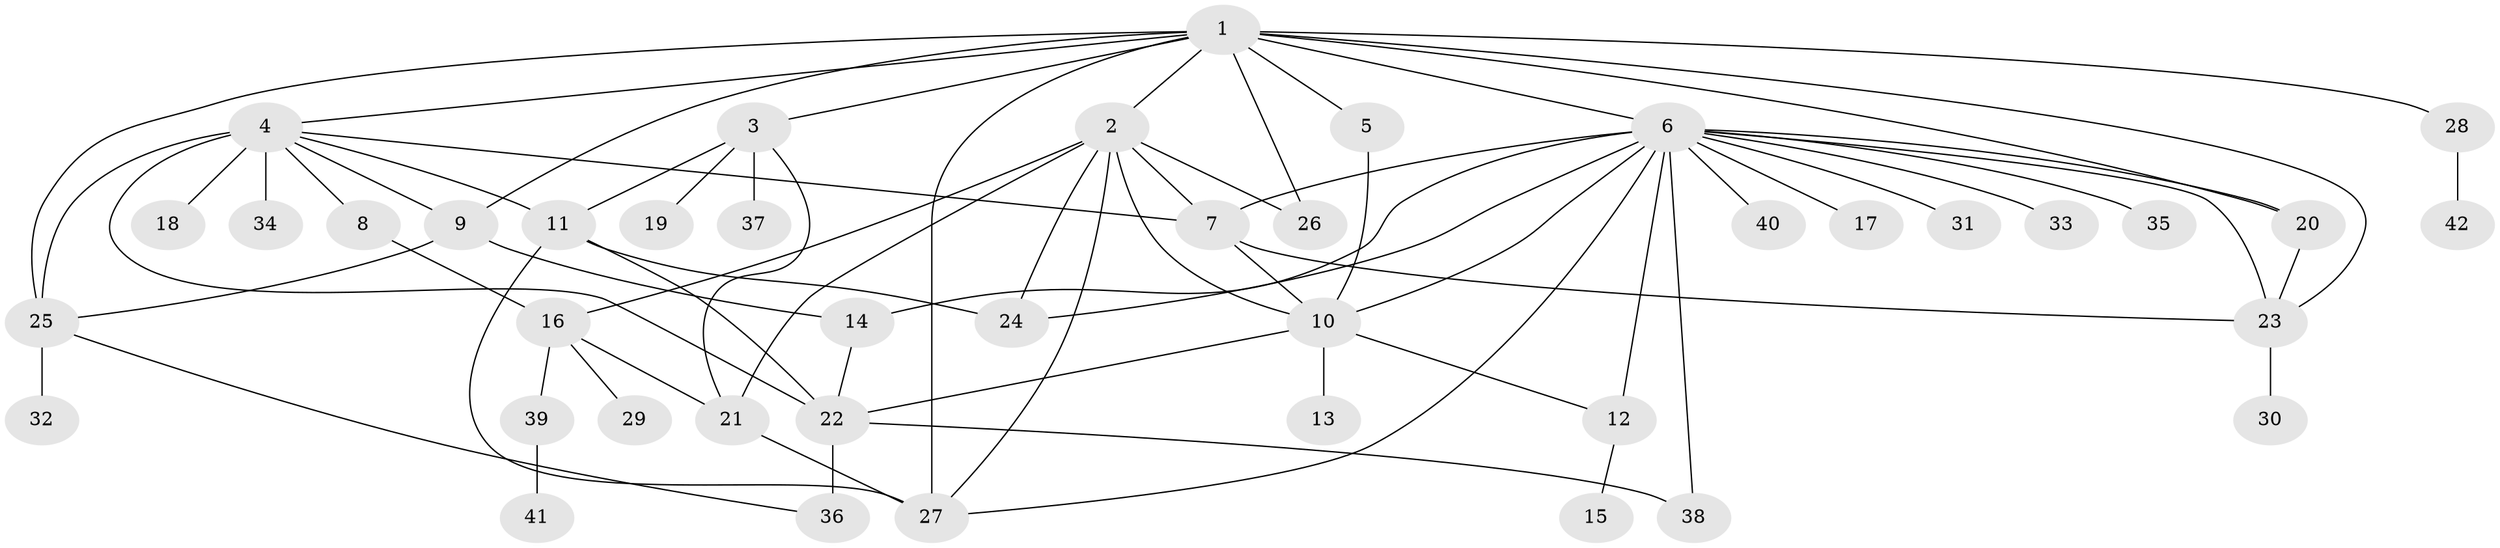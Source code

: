 // original degree distribution, {15: 0.011904761904761904, 9: 0.03571428571428571, 5: 0.023809523809523808, 13: 0.011904761904761904, 3: 0.11904761904761904, 18: 0.011904761904761904, 6: 0.023809523809523808, 2: 0.2261904761904762, 4: 0.07142857142857142, 7: 0.023809523809523808, 1: 0.44047619047619047}
// Generated by graph-tools (version 1.1) at 2025/50/03/04/25 22:50:34]
// undirected, 42 vertices, 71 edges
graph export_dot {
  node [color=gray90,style=filled];
  1;
  2;
  3;
  4;
  5;
  6;
  7;
  8;
  9;
  10;
  11;
  12;
  13;
  14;
  15;
  16;
  17;
  18;
  19;
  20;
  21;
  22;
  23;
  24;
  25;
  26;
  27;
  28;
  29;
  30;
  31;
  32;
  33;
  34;
  35;
  36;
  37;
  38;
  39;
  40;
  41;
  42;
  1 -- 2 [weight=1.0];
  1 -- 3 [weight=1.0];
  1 -- 4 [weight=1.0];
  1 -- 5 [weight=1.0];
  1 -- 6 [weight=2.0];
  1 -- 9 [weight=2.0];
  1 -- 20 [weight=1.0];
  1 -- 23 [weight=1.0];
  1 -- 25 [weight=2.0];
  1 -- 26 [weight=2.0];
  1 -- 27 [weight=1.0];
  1 -- 28 [weight=1.0];
  2 -- 7 [weight=1.0];
  2 -- 10 [weight=1.0];
  2 -- 16 [weight=1.0];
  2 -- 21 [weight=1.0];
  2 -- 24 [weight=1.0];
  2 -- 26 [weight=1.0];
  2 -- 27 [weight=1.0];
  3 -- 11 [weight=1.0];
  3 -- 19 [weight=1.0];
  3 -- 21 [weight=1.0];
  3 -- 37 [weight=1.0];
  4 -- 7 [weight=1.0];
  4 -- 8 [weight=1.0];
  4 -- 9 [weight=1.0];
  4 -- 11 [weight=1.0];
  4 -- 18 [weight=3.0];
  4 -- 22 [weight=1.0];
  4 -- 25 [weight=1.0];
  4 -- 34 [weight=1.0];
  5 -- 10 [weight=1.0];
  6 -- 7 [weight=1.0];
  6 -- 10 [weight=1.0];
  6 -- 12 [weight=1.0];
  6 -- 14 [weight=1.0];
  6 -- 17 [weight=1.0];
  6 -- 20 [weight=1.0];
  6 -- 23 [weight=1.0];
  6 -- 24 [weight=1.0];
  6 -- 27 [weight=1.0];
  6 -- 31 [weight=1.0];
  6 -- 33 [weight=1.0];
  6 -- 35 [weight=1.0];
  6 -- 38 [weight=1.0];
  6 -- 40 [weight=1.0];
  7 -- 10 [weight=1.0];
  7 -- 23 [weight=1.0];
  8 -- 16 [weight=1.0];
  9 -- 14 [weight=6.0];
  9 -- 25 [weight=1.0];
  10 -- 12 [weight=1.0];
  10 -- 13 [weight=1.0];
  10 -- 22 [weight=1.0];
  11 -- 22 [weight=1.0];
  11 -- 24 [weight=1.0];
  11 -- 27 [weight=1.0];
  12 -- 15 [weight=1.0];
  14 -- 22 [weight=1.0];
  16 -- 21 [weight=1.0];
  16 -- 29 [weight=2.0];
  16 -- 39 [weight=1.0];
  20 -- 23 [weight=1.0];
  21 -- 27 [weight=2.0];
  22 -- 36 [weight=3.0];
  22 -- 38 [weight=1.0];
  23 -- 30 [weight=1.0];
  25 -- 32 [weight=1.0];
  25 -- 36 [weight=1.0];
  28 -- 42 [weight=1.0];
  39 -- 41 [weight=1.0];
}
